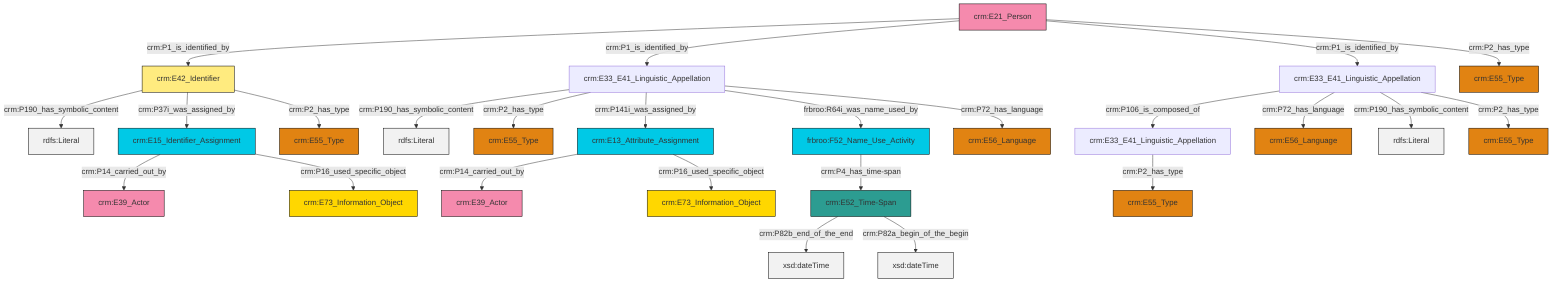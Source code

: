 graph TD
classDef Literal fill:#f2f2f2,stroke:#000000;
classDef CRM_Entity fill:#FFFFFF,stroke:#000000;
classDef Temporal_Entity fill:#00C9E6, stroke:#000000;
classDef Type fill:#E18312, stroke:#000000;
classDef Time-Span fill:#2C9C91, stroke:#000000;
classDef Appellation fill:#FFEB7F, stroke:#000000;
classDef Place fill:#008836, stroke:#000000;
classDef Persistent_Item fill:#B266B2, stroke:#000000;
classDef Conceptual_Object fill:#FFD700, stroke:#000000;
classDef Physical_Thing fill:#D2B48C, stroke:#000000;
classDef Actor fill:#f58aad, stroke:#000000;
classDef PC_Classes fill:#4ce600, stroke:#000000;
classDef Multi fill:#cccccc,stroke:#000000;

0["frbroo:F52_Name_Use_Activity"]:::Temporal_Entity -->|crm:P4_has_time-span| 1["crm:E52_Time-Span"]:::Time-Span
1["crm:E52_Time-Span"]:::Time-Span -->|crm:P82b_end_of_the_end| 8[xsd:dateTime]:::Literal
9["crm:E33_E41_Linguistic_Appellation"]:::Default -->|crm:P106_is_composed_of| 10["crm:E33_E41_Linguistic_Appellation"]:::Default
1["crm:E52_Time-Span"]:::Time-Span -->|crm:P82a_begin_of_the_begin| 11[xsd:dateTime]:::Literal
10["crm:E33_E41_Linguistic_Appellation"]:::Default -->|crm:P2_has_type| 13["crm:E55_Type"]:::Type
14["crm:E33_E41_Linguistic_Appellation"]:::Default -->|crm:P190_has_symbolic_content| 15[rdfs:Literal]:::Literal
16["crm:E42_Identifier"]:::Appellation -->|crm:P190_has_symbolic_content| 17[rdfs:Literal]:::Literal
20["crm:E13_Attribute_Assignment"]:::Temporal_Entity -->|crm:P14_carried_out_by| 21["crm:E39_Actor"]:::Actor
14["crm:E33_E41_Linguistic_Appellation"]:::Default -->|crm:P2_has_type| 18["crm:E55_Type"]:::Type
14["crm:E33_E41_Linguistic_Appellation"]:::Default -->|crm:P141i_was_assigned_by| 20["crm:E13_Attribute_Assignment"]:::Temporal_Entity
26["crm:E21_Person"]:::Actor -->|crm:P1_is_identified_by| 16["crm:E42_Identifier"]:::Appellation
9["crm:E33_E41_Linguistic_Appellation"]:::Default -->|crm:P72_has_language| 2["crm:E56_Language"]:::Type
16["crm:E42_Identifier"]:::Appellation -->|crm:P37i_was_assigned_by| 28["crm:E15_Identifier_Assignment"]:::Temporal_Entity
26["crm:E21_Person"]:::Actor -->|crm:P1_is_identified_by| 14["crm:E33_E41_Linguistic_Appellation"]:::Default
14["crm:E33_E41_Linguistic_Appellation"]:::Default -->|frbroo:R64i_was_name_used_by| 0["frbroo:F52_Name_Use_Activity"]:::Temporal_Entity
28["crm:E15_Identifier_Assignment"]:::Temporal_Entity -->|crm:P14_carried_out_by| 31["crm:E39_Actor"]:::Actor
9["crm:E33_E41_Linguistic_Appellation"]:::Default -->|crm:P190_has_symbolic_content| 36[rdfs:Literal]:::Literal
26["crm:E21_Person"]:::Actor -->|crm:P1_is_identified_by| 9["crm:E33_E41_Linguistic_Appellation"]:::Default
26["crm:E21_Person"]:::Actor -->|crm:P2_has_type| 22["crm:E55_Type"]:::Type
20["crm:E13_Attribute_Assignment"]:::Temporal_Entity -->|crm:P16_used_specific_object| 29["crm:E73_Information_Object"]:::Conceptual_Object
28["crm:E15_Identifier_Assignment"]:::Temporal_Entity -->|crm:P16_used_specific_object| 6["crm:E73_Information_Object"]:::Conceptual_Object
16["crm:E42_Identifier"]:::Appellation -->|crm:P2_has_type| 32["crm:E55_Type"]:::Type
9["crm:E33_E41_Linguistic_Appellation"]:::Default -->|crm:P2_has_type| 4["crm:E55_Type"]:::Type
14["crm:E33_E41_Linguistic_Appellation"]:::Default -->|crm:P72_has_language| 39["crm:E56_Language"]:::Type